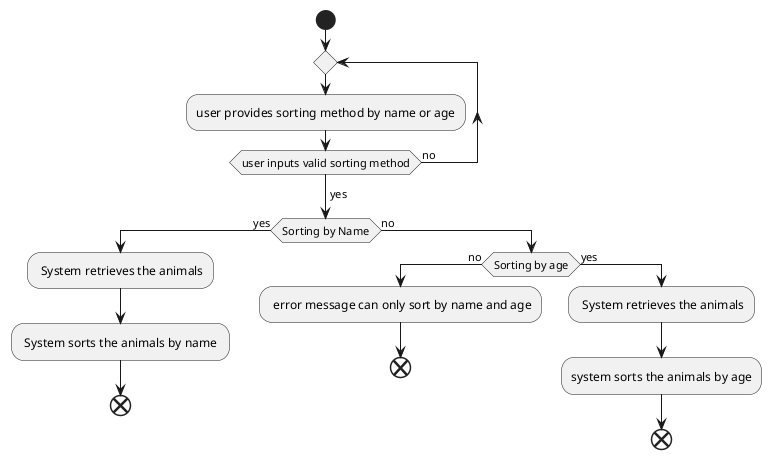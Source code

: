 @startuml
start

   repeat
   :user provides sorting method by name or age;

   repeat while(user inputs valid sorting method) is (no)
   -> yes;

   if(Sorting by Name) then (yes)
     : System retrieves the animals;
     : System sorts the animals by name ;
     end;

    else (no)
    if(Sorting by age) then (no)
     : error message can only sort by name and age;
     end;
    else (yes)

     : System retrieves the animals;
     :system sorts the animals by age;
     end;

@enduml


